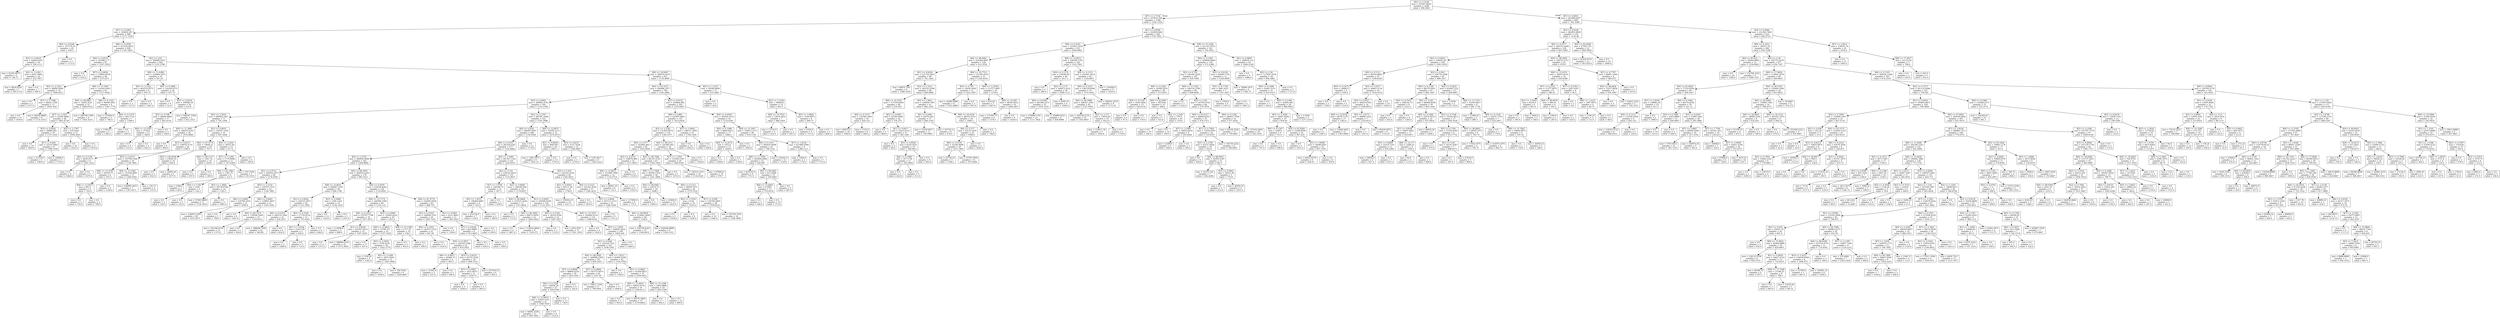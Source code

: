 digraph Tree {
node [shape=box] ;
0 [label="X[2] <= 2.3149\nmse = 332447.6852\nsamples = 2000\nvalue = 996.5825"] ;
1 [label="X[7] <= 2.7136\nmse = 333474.358\nsamples = 1340\nvalue = 1102.1104"] ;
0 -> 1 [labeldistance=2.5, labelangle=45, headlabel="True"] ;
2 [label="X[7] <= 0.2485\nmse = 320442.297\nsamples = 948\nvalue = 1171.7236"] ;
1 -> 2 ;
3 [label="X[6] <= 0.9146\nmse = 107179.35\nsamples = 20\nvalue = 439.5"] ;
2 -> 3 ;
4 [label="X[1] <= 0.9418\nmse = 52846.6543\nsamples = 18\nvalue = 358.1111"] ;
3 -> 4 ;
5 [label="mse = 41242.6875\nsamples = 4\nvalue = 726.75"] ;
4 -> 5 ;
6 [label="X[2] <= 2.2361\nmse = 6241.5969\nsamples = 14\nvalue = 252.7857"] ;
4 -> 6 ;
7 [label="mse = 8024.8163\nsamples = 7\nvalue = 205.5714"] ;
6 -> 7 ;
8 [label="mse = 0.0\nsamples = 7\nvalue = 300.0"] ;
6 -> 8 ;
9 [label="mse = 0.0\nsamples = 2\nvalue = 1172.0"] ;
3 -> 9 ;
10 [label="X[6] <= 0.2958\nmse = 313234.4633\nsamples = 928\nvalue = 1187.5043"] ;
2 -> 10 ;
11 [label="X[6] <= 0.0533\nmse = 235983.177\nsamples = 85\nvalue = 1507.1059"] ;
10 -> 11 ;
12 [label="mse = 0.0\nsamples = 5\nvalue = 410.0"] ;
11 -> 12 ;
13 [label="X[7] <= 0.8626\nmse = 170802.8194\nsamples = 80\nvalue = 1575.675"] ;
11 -> 13 ;
14 [label="X[2] <= 2.1431\nmse = 38999.2909\nsamples = 19\nvalue = 1086.8421"] ;
13 -> 14 ;
15 [label="mse = 0.0\nsamples = 2\nvalue = 1317.0"] ;
14 -> 15 ;
16 [label="X[7] <= 0.7388\nmse = 36622.1799\nsamples = 17\nvalue = 1059.7647"] ;
14 -> 16 ;
17 [label="mse = 0.0\nsamples = 11\nvalue = 1030.0"] ;
16 -> 17 ;
18 [label="mse = 99160.8889\nsamples = 6\nvalue = 1114.3333"] ;
16 -> 18 ;
19 [label="X[8] <= 15.1097\nmse = 114244.0285\nsamples = 61\nvalue = 1727.9344"] ;
13 -> 19 ;
20 [label="X[4] <= 94.6803\nmse = 72692.3521\nsamples = 52\nvalue = 1808.6154"] ;
19 -> 20 ;
21 [label="X[7] <= 1.2347\nmse = 25585.4806\nsamples = 46\nvalue = 1861.6739"] ;
20 -> 21 ;
22 [label="X[3] <= 0.6626\nmse = 30686.482\nsamples = 19\nvalue = 1727.2105"] ;
21 -> 22 ;
23 [label="mse = 0.0\nsamples = 10\nvalue = 1843.0"] ;
22 -> 23 ;
24 [label="X[7] <= 0.928\nmse = 33333.5802\nsamples = 9\nvalue = 1598.5556"] ;
22 -> 24 ;
25 [label="mse = 21316.0\nsamples = 5\nvalue = 1483.0"] ;
24 -> 25 ;
26 [label="mse = 10800.0\nsamples = 4\nvalue = 1743.0"] ;
24 -> 26 ;
27 [label="X[2] <= 2.1767\nmse = 319.2455\nsamples = 27\nvalue = 1956.2963"] ;
21 -> 27 ;
28 [label="mse = 0.0\nsamples = 10\nvalue = 1933.0"] ;
27 -> 28 ;
29 [label="mse = 0.0\nsamples = 17\nvalue = 1970.0"] ;
27 -> 29 ;
30 [label="mse = 246790.1389\nsamples = 6\nvalue = 1401.8333"] ;
20 -> 30 ;
31 [label="X[6] <= 0.1322\nmse = 99408.3951\nsamples = 9\nvalue = 1261.7778"] ;
19 -> 31 ;
32 [label="mse = 153664.0\nsamples = 2\nvalue = 785.0"] ;
31 -> 32 ;
33 [label="X[0] <= 0.1374\nmse = 402.5714\nsamples = 7\nvalue = 1398.0"] ;
31 -> 33 ;
34 [label="mse = 1190.25\nsamples = 2\nvalue = 1385.5"] ;
33 -> 34 ;
35 [label="mse = 0.0\nsamples = 5\nvalue = 1403.0"] ;
33 -> 35 ;
36 [label="X[1] <= 0.83\nmse = 309685.9187\nsamples = 843\nvalue = 1155.2788"] ;
10 -> 36 ;
37 [label="X[8] <= 11.6288\nmse = 239484.1875\nsamples = 32\nvalue = 567.25"] ;
36 -> 37 ;
38 [label="X[2] <= 2.1322\nmse = 402210.9375\nsamples = 8\nvalue = 955.75"] ;
37 -> 38 ;
39 [label="mse = 0.0\nsamples = 3\nvalue = 137.0"] ;
38 -> 39 ;
40 [label="mse = 0.0\nsamples = 5\nvalue = 1447.0"] ;
38 -> 40 ;
41 [label="X[6] <= 0.3908\nmse = 118160.9375\nsamples = 24\nvalue = 437.75"] ;
37 -> 41 ;
42 [label="mse = 0.0\nsamples = 4\nvalue = 52.0"] ;
41 -> 42 ;
43 [label="X[3] <= 0.8318\nmse = 106080.39\nsamples = 20\nvalue = 514.9"] ;
41 -> 43 ;
44 [label="X[3] <= 0.708\nmse = 28690.0069\nsamples = 17\nvalue = 462.4118"] ;
43 -> 44 ;
45 [label="X[8] <= 12.5293\nmse = 2738.0\nsamples = 12\nvalue = 568.0"] ;
44 -> 45 ;
46 [label="mse = 0.0\nsamples = 8\nvalue = 531.0"] ;
45 -> 46 ;
47 [label="mse = 0.0\nsamples = 4\nvalue = 642.0"] ;
45 -> 47 ;
48 [label="mse = 0.0\nsamples = 5\nvalue = 209.0"] ;
44 -> 48 ;
49 [label="mse = 440547.5556\nsamples = 3\nvalue = 812.3333"] ;
43 -> 49 ;
50 [label="X[8] <= 18.0497\nmse = 298274.0474\nsamples = 811\nvalue = 1178.4809"] ;
36 -> 50 ;
51 [label="X[4] <= 93.3127\nmse = 294486.1977\nsamples = 794\nvalue = 1192.2884"] ;
50 -> 51 ;
52 [label="X[3] <= 0.8041\nmse = 299961.9743\nsamples = 592\nvalue = 1143.3108"] ;
51 -> 52 ;
53 [label="X[5] <= 2.3916\nmse = 266064.1821\nsamples = 71\nvalue = 791.2394"] ;
52 -> 53 ;
54 [label="X[8] <= 11.3801\nmse = 246255.4321\nsamples = 36\nvalue = 1076.8889"] ;
53 -> 54 ;
55 [label="mse = 0.0\nsamples = 8\nvalue = 366.0"] ;
54 -> 55 ;
56 [label="X[3] <= 0.6271\nmse = 130970.5714\nsamples = 28\nvalue = 1280.0"] ;
54 -> 56 ;
57 [label="X[0] <= 0.1338\nmse = 8450.6173\nsamples = 9\nvalue = 1561.2222"] ;
56 -> 57 ;
58 [label="mse = 0.0\nsamples = 4\nvalue = 1664.0"] ;
57 -> 58 ;
59 [label="mse = 0.0\nsamples = 5\nvalue = 1479.0"] ;
57 -> 59 ;
60 [label="X[3] <= 0.6737\nmse = 133799.5346\nsamples = 19\nvalue = 1146.7895"] ;
56 -> 60 ;
61 [label="X[8] <= 15.3195\nmse = 29550.75\nsamples = 8\nvalue = 935.5"] ;
60 -> 61 ;
62 [label="X[8] <= 12.9475\nmse = 961.0\nsamples = 4\nvalue = 765.0"] ;
61 -> 62 ;
63 [label="mse = 0.0\nsamples = 2\nvalue = 734.0"] ;
62 -> 63 ;
64 [label="mse = 0.0\nsamples = 2\nvalue = 796.0"] ;
62 -> 64 ;
65 [label="mse = 0.0\nsamples = 4\nvalue = 1106.0"] ;
61 -> 65 ;
66 [label="X[8] <= 13.1005\nmse = 153536.0661\nsamples = 11\nvalue = 1300.4545"] ;
60 -> 66 ;
67 [label="mse = 240995.2653\nsamples = 7\nvalue = 1291.8571"] ;
66 -> 67 ;
68 [label="mse = 126.75\nsamples = 4\nvalue = 1315.5"] ;
66 -> 68 ;
69 [label="X[1] <= 0.9035\nmse = 116187.1592\nsamples = 35\nvalue = 497.4286"] ;
53 -> 69 ;
70 [label="X[4] <= 87.4774\nmse = 74640.21\nsamples = 20\nvalue = 707.3"] ;
69 -> 70 ;
71 [label="X[4] <= 84.0028\nmse = 23426.16\nsamples = 10\nvalue = 954.8"] ;
70 -> 71 ;
72 [label="mse = 0.0\nsamples = 5\nvalue = 832.0"] ;
71 -> 72 ;
73 [label="mse = 16692.64\nsamples = 5\nvalue = 1077.6"] ;
71 -> 73 ;
74 [label="X[4] <= 88.1137\nmse = 3341.76\nsamples = 10\nvalue = 459.8"] ;
70 -> 74 ;
75 [label="mse = 0.0\nsamples = 6\nvalue = 507.0"] ;
74 -> 75 ;
76 [label="mse = 0.0\nsamples = 4\nvalue = 389.0"] ;
74 -> 76 ;
77 [label="X[2] <= 2.2441\nmse = 34551.04\nsamples = 15\nvalue = 217.6"] ;
69 -> 77 ;
78 [label="X[7] <= 1.2285\nmse = 1770.0496\nsamples = 11\nvalue = 107.6364"] ;
77 -> 78 ;
79 [label="X[4] <= 85.1962\nmse = 1302.75\nsamples = 8\nvalue = 123.5"] ;
78 -> 79 ;
80 [label="mse = 1568.0\nsamples = 3\nvalue = 89.0"] ;
79 -> 80 ;
81 [label="X[5] <= 5.195\nmse = 0.96\nsamples = 5\nvalue = 144.2"] ;
79 -> 81 ;
82 [label="mse = 0.0\nsamples = 3\nvalue = 145.0"] ;
81 -> 82 ;
83 [label="mse = 0.0\nsamples = 2\nvalue = 143.0"] ;
81 -> 83 ;
84 [label="mse = 555.5556\nsamples = 3\nvalue = 65.3333"] ;
78 -> 84 ;
85 [label="mse = 0.0\nsamples = 4\nvalue = 520.0"] ;
77 -> 85 ;
86 [label="X[2] <= 2.1767\nmse = 285387.4189\nsamples = 521\nvalue = 1191.2898"] ;
52 -> 86 ;
87 [label="X[6] <= 0.9241\nmse = 284487.9507\nsamples = 489\nvalue = 1159.9346"] ;
86 -> 87 ;
88 [label="X[0] <= 0.1053\nmse = 281920.036\nsamples = 477\nvalue = 1144.4864"] ;
87 -> 88 ;
89 [label="X[5] <= 2.2701\nmse = 289056.9008\nsamples = 242\nvalue = 1064.8884"] ;
88 -> 89 ;
90 [label="X[1] <= 0.9723\nmse = 240454.1873\nsamples = 66\nvalue = 1276.4545"] ;
89 -> 90 ;
91 [label="X[5] <= 1.2805\nmse = 49739.6786\nsamples = 14\nvalue = 1765.5"] ;
90 -> 91 ;
92 [label="mse = 57483.9669\nsamples = 11\nvalue = 1730.1818"] ;
91 -> 92 ;
93 [label="mse = 0.0\nsamples = 3\nvalue = 1895.0"] ;
91 -> 93 ;
94 [label="X[5] <= 1.5154\nmse = 210073.7437\nsamples = 52\nvalue = 1144.7885"] ;
90 -> 94 ;
95 [label="X[6] <= 0.6065\nmse = 218794.1935\nsamples = 31\nvalue = 1009.0"] ;
94 -> 95 ;
96 [label="mse = 236955.2385\nsamples = 28\nvalue = 1031.6071"] ;
95 -> 96 ;
97 [label="mse = 0.0\nsamples = 3\nvalue = 798.0"] ;
95 -> 97 ;
98 [label="X[6] <= 0.6065\nmse = 129801.8957\nsamples = 21\nvalue = 1345.2381"] ;
94 -> 98 ;
99 [label="mse = 0.0\nsamples = 6\nvalue = 1421.0"] ;
98 -> 99 ;
100 [label="X[4] <= 85.1475\nmse = 178508.3289\nsamples = 15\nvalue = 1314.9333"] ;
98 -> 100 ;
101 [label="mse = 181546.6154\nsamples = 13\nvalue = 1372.0"] ;
100 -> 101 ;
102 [label="mse = 0.0\nsamples = 2\nvalue = 944.0"] ;
100 -> 102 ;
103 [label="X[4] <= 86.5495\nmse = 284203.4292\nsamples = 176\nvalue = 985.5511"] ;
89 -> 103 ;
104 [label="X[8] <= 12.8631\nmse = 269467.2181\nsamples = 56\nvalue = 698.1786"] ;
103 -> 104 ;
105 [label="X[1] <= 0.8502\nmse = 220523.2971\nsamples = 42\nvalue = 512.1905"] ;
104 -> 105 ;
106 [label="X[6] <= 0.5253\nmse = 269374.1082\nsamples = 31\nvalue = 434.3871"] ;
105 -> 106 ;
107 [label="mse = 288848.7456\nsamples = 25\nvalue = 340.88"] ;
106 -> 107 ;
108 [label="mse = 0.0\nsamples = 6\nvalue = 824.0"] ;
106 -> 108 ;
109 [label="X[5] <= 4.5326\nmse = 17716.6116\nsamples = 11\nvalue = 731.4545"] ;
105 -> 109 ;
110 [label="X[1] <= 1.0328\nmse = 21027.84\nsamples = 5\nvalue = 830.4"] ;
109 -> 110 ;
111 [label="mse = 0.0\nsamples = 2\nvalue = 1008.0"] ;
110 -> 111 ;
112 [label="mse = 0.0\nsamples = 3\nvalue = 712.0"] ;
110 -> 112 ;
113 [label="mse = 0.0\nsamples = 6\nvalue = 649.0"] ;
109 -> 113 ;
114 [label="X[5] <= 6.0469\nmse = 1200.1224\nsamples = 14\nvalue = 1256.1429"] ;
104 -> 114 ;
115 [label="mse = 0.0\nsamples = 12\nvalue = 1242.0"] ;
114 -> 115 ;
116 [label="mse = 0.0\nsamples = 2\nvalue = 1341.0"] ;
114 -> 116 ;
117 [label="X[6] <= 0.5076\nmse = 234556.8583\nsamples = 120\nvalue = 1119.6583"] ;
103 -> 117 ;
118 [label="X[8] <= 12.7174\nmse = 240590.1094\nsamples = 80\nvalue = 1235.125"] ;
117 -> 118 ;
119 [label="X[0] <= 0.1023\nmse = 279747.7796\nsamples = 35\nvalue = 1471.8571"] ;
118 -> 119 ;
120 [label="mse = 112896.0\nsamples = 2\nvalue = 888.0"] ;
119 -> 120 ;
121 [label="X[1] <= 0.8438\nmse = 267947.9412\nsamples = 33\nvalue = 1507.2424"] ;
119 -> 121 ;
122 [label="mse = 0.0\nsamples = 11\nvalue = 1371.0"] ;
121 -> 122 ;
123 [label="mse = 388000.4132\nsamples = 22\nvalue = 1575.3636"] ;
121 -> 123 ;
124 [label="X[5] <= 6.0469\nmse = 132643.8222\nsamples = 45\nvalue = 1051.0"] ;
118 -> 124 ;
125 [label="X[8] <= 12.8631\nmse = 72798.751\nsamples = 35\nvalue = 1197.1429"] ;
124 -> 125 ;
126 [label="mse = 0.0\nsamples = 17\nvalue = 927.0"] ;
125 -> 126 ;
127 [label="X[5] <= 4.2954\nmse = 7536.4228\nsamples = 18\nvalue = 1452.2778"] ;
125 -> 127 ;
128 [label="mse = 1354.24\nsamples = 5\nvalue = 1345.4"] ;
127 -> 128 ;
129 [label="X[2] <= 2.1499\nmse = 3831.0059\nsamples = 13\nvalue = 1493.3846"] ;
127 -> 129 ;
130 [label="mse = 0.0\nsamples = 7\nvalue = 1548.0"] ;
129 -> 130 ;
131 [label="mse = 760.5556\nsamples = 6\nvalue = 1429.6667"] ;
129 -> 131 ;
132 [label="X[8] <= 15.1398\nmse = 5717.25\nsamples = 10\nvalue = 539.5"] ;
124 -> 132 ;
133 [label="mse = 0.0\nsamples = 3\nvalue = 655.0"] ;
132 -> 133 ;
134 [label="mse = 0.0\nsamples = 7\nvalue = 490.0"] ;
132 -> 134 ;
135 [label="X[4] <= 87.4774\nmse = 142495.0494\nsamples = 40\nvalue = 888.725"] ;
117 -> 135 ;
136 [label="X[3] <= 0.9352\nmse = 146849.5101\nsamples = 29\nvalue = 1003.7241"] ;
135 -> 136 ;
137 [label="X[0] <= 0.1023\nmse = 142075.7216\nsamples = 25\nvalue = 941.28"] ;
136 -> 137 ;
138 [label="mse = 0.0\nsamples = 3\nvalue = 1416.0"] ;
137 -> 138 ;
139 [label="X[5] <= 6.3057\nmse = 126528.3388\nsamples = 22\nvalue = 876.5455"] ;
137 -> 139 ;
140 [label="X[6] <= 0.8037\nmse = 56486.75\nsamples = 4\nvalue = 463.5"] ;
139 -> 140 ;
141 [label="mse = 72361.0\nsamples = 2\nvalue = 321.0"] ;
140 -> 141 ;
142 [label="mse = 0.0\nsamples = 2\nvalue = 606.0"] ;
140 -> 142 ;
143 [label="X[3] <= 0.9216\nmse = 95755.5556\nsamples = 18\nvalue = 968.3333"] ;
139 -> 143 ;
144 [label="X[3] <= 0.9007\nmse = 1621.6875\nsamples = 12\nvalue = 1034.75"] ;
143 -> 144 ;
145 [label="mse = 0.0\nsamples = 9\nvalue = 1058.0"] ;
144 -> 145 ;
146 [label="mse = 0.0\nsamples = 3\nvalue = 965.0"] ;
144 -> 146 ;
147 [label="mse = 257556.25\nsamples = 6\nvalue = 835.5"] ;
143 -> 147 ;
148 [label="mse = 0.0\nsamples = 4\nvalue = 1394.0"] ;
136 -> 148 ;
149 [label="X[1] <= 0.8501\nmse = 4231.8843\nsamples = 11\nvalue = 585.5455"] ;
135 -> 149 ;
150 [label="X[7] <= 0.8334\nmse = 822.8889\nsamples = 9\nvalue = 613.6667"] ;
149 -> 150 ;
151 [label="mse = 0.0\nsamples = 7\nvalue = 629.0"] ;
150 -> 151 ;
152 [label="mse = 0.0\nsamples = 2\nvalue = 560.0"] ;
150 -> 152 ;
153 [label="mse = 0.0\nsamples = 2\nvalue = 459.0"] ;
149 -> 153 ;
154 [label="X[5] <= 3.1685\nmse = 261327.1161\nsamples = 235\nvalue = 1226.4553"] ;
88 -> 154 ;
155 [label="X[2] <= 2.101\nmse = 238222.0014\nsamples = 153\nvalue = 1110.4837"] ;
154 -> 155 ;
156 [label="X[7] <= 1.0785\nmse = 148166.75\nsamples = 12\nvalue = 307.5"] ;
155 -> 156 ;
157 [label="X[5] <= 1.0512\nmse = 196466.6667\nsamples = 9\nvalue = 324.0"] ;
156 -> 157 ;
158 [label="mse = 252150.0\nsamples = 7\nvalue = 334.0"] ;
157 -> 158 ;
159 [label="mse = 0.0\nsamples = 2\nvalue = 289.0"] ;
157 -> 159 ;
160 [label="mse = 0.0\nsamples = 3\nvalue = 258.0"] ;
156 -> 160 ;
161 [label="X[3] <= 0.8949\nmse = 186340.926\nsamples = 141\nvalue = 1178.8227"] ;
155 -> 161 ;
162 [label="X[4] <= 85.8964\nmse = 215525.1626\nsamples = 17\nvalue = 1511.8824"] ;
161 -> 162 ;
163 [label="mse = 0.0\nsamples = 3\nvalue = 715.0"] ;
162 -> 163 ;
164 [label="X[4] <= 86.3064\nmse = 96473.9439\nsamples = 14\nvalue = 1682.6429"] ;
162 -> 164 ;
165 [label="mse = 0.0\nsamples = 6\nvalue = 1887.0"] ;
164 -> 165 ;
166 [label="mse = 114016.9844\nsamples = 8\nvalue = 1529.375"] ;
164 -> 166 ;
167 [label="X[1] <= 0.8443\nmse = 165046.9256\nsamples = 124\nvalue = 1133.1613"] ;
161 -> 167 ;
168 [label="X[0] <= 0.1202\nmse = 34332.9184\nsamples = 14\nvalue = 1497.2857"] ;
167 -> 168 ;
169 [label="mse = 0.0\nsamples = 3\nvalue = 1153.0"] ;
168 -> 169 ;
170 [label="mse = 2552.876\nsamples = 11\nvalue = 1591.1818"] ;
168 -> 170 ;
171 [label="X[8] <= 10.7633\nmse = 162660.9124\nsamples = 110\nvalue = 1086.8182"] ;
167 -> 171 ;
172 [label="mse = 0.0\nsamples = 4\nvalue = 1839.0"] ;
171 -> 172 ;
173 [label="X[7] <= 1.8591\nmse = 146643.3022\nsamples = 106\nvalue = 1058.434"] ;
171 -> 173 ;
174 [label="X[1] <= 0.846\nmse = 145524.7421\nsamples = 101\nvalue = 1038.5545"] ;
173 -> 174 ;
175 [label="X[4] <= 86.5495\nmse = 169986.4769\nsamples = 59\nvalue = 964.2203"] ;
174 -> 175 ;
176 [label="X[7] <= 0.9808\nmse = 98869.4254\nsamples = 39\nvalue = 824.1026"] ;
175 -> 176 ;
177 [label="X[6] <= 0.3326\nmse = 44036.36\nsamples = 33\nvalue = 929.9394"] ;
176 -> 177 ;
178 [label="X[8] <= 12.6819\nmse = 35425.5147\nsamples = 21\nvalue = 1040.7619"] ;
177 -> 178 ;
179 [label="mse = 50665.2544\nsamples = 13\nvalue = 990.7692"] ;
178 -> 179 ;
180 [label="mse = 0.0\nsamples = 8\nvalue = 1122.0"] ;
178 -> 180 ;
181 [label="mse = 0.0\nsamples = 12\nvalue = 736.0"] ;
177 -> 181 ;
182 [label="mse = 0.0\nsamples = 6\nvalue = 242.0"] ;
176 -> 182 ;
183 [label="X[7] <= 0.9808\nmse = 195725.9475\nsamples = 20\nvalue = 1237.45"] ;
175 -> 183 ;
184 [label="mse = 70021.1358\nsamples = 9\nvalue = 789.4444"] ;
183 -> 184 ;
185 [label="mse = 0.0\nsamples = 11\nvalue = 1604.0"] ;
183 -> 185 ;
186 [label="X[5] <= 1.0512\nmse = 92495.8328\nsamples = 42\nvalue = 1142.9762"] ;
174 -> 186 ;
187 [label="mse = 0.0\nsamples = 5\nvalue = 1786.0"] ;
186 -> 187 ;
188 [label="X[1] <= 0.9665\nmse = 41568.8853\nsamples = 37\nvalue = 1056.0811"] ;
186 -> 188 ;
189 [label="X[8] <= 12.0625\nmse = 49033.0154\nsamples = 18\nvalue = 1189.6111"] ;
188 -> 189 ;
190 [label="mse = 0.0\nsamples = 5\nvalue = 955.0"] ;
189 -> 190 ;
191 [label="mse = 38579.3609\nsamples = 13\nvalue = 1279.8462"] ;
189 -> 191 ;
192 [label="X[8] <= 15.1398\nmse = 1602.9806\nsamples = 19\nvalue = 929.5789"] ;
188 -> 192 ;
193 [label="mse = 0.0\nsamples = 7\nvalue = 982.0"] ;
192 -> 193 ;
194 [label="mse = 0.0\nsamples = 12\nvalue = 899.0"] ;
192 -> 194 ;
195 [label="mse = 0.0\nsamples = 5\nvalue = 1460.0"] ;
173 -> 195 ;
196 [label="X[5] <= 5.165\nmse = 232520.2554\nsamples = 82\nvalue = 1442.8415"] ;
154 -> 196 ;
197 [label="X[1] <= 0.8501\nmse = 69111.36\nsamples = 25\nvalue = 1758.8"] ;
196 -> 197 ;
198 [label="mse = 139502.25\nsamples = 10\nvalue = 1617.5"] ;
197 -> 198 ;
199 [label="mse = 0.0\nsamples = 15\nvalue = 1853.0"] ;
197 -> 199 ;
200 [label="X[0] <= 0.1537\nmse = 241201.8781\nsamples = 57\nvalue = 1304.2632"] ;
196 -> 200 ;
201 [label="X[7] <= 0.4824\nmse = 207112.1315\nsamples = 51\nvalue = 1366.5294"] ;
200 -> 201 ;
202 [label="mse = 0.0\nsamples = 5\nvalue = 1721.0"] ;
201 -> 202 ;
203 [label="X[4] <= 84.8939\nmse = 214482.2609\nsamples = 46\nvalue = 1328.0"] ;
201 -> 203 ;
204 [label="mse = 104729.9343\nsamples = 37\nvalue = 1346.8919"] ;
203 -> 204 ;
205 [label="mse = 658186.8889\nsamples = 9\nvalue = 1250.3333"] ;
203 -> 205 ;
206 [label="mse = 217890.0\nsamples = 6\nvalue = 775.0"] ;
200 -> 206 ;
207 [label="mse = 0.0\nsamples = 12\nvalue = 1774.0"] ;
87 -> 207 ;
208 [label="X[8] <= 12.6873\nmse = 54526.1211\nsamples = 32\nvalue = 1670.4375"] ;
86 -> 208 ;
209 [label="X[1] <= 0.8936\nmse = 4665.69\nsamples = 20\nvalue = 1843.1"] ;
208 -> 209 ;
210 [label="mse = 1485.1875\nsamples = 8\nvalue = 1921.25"] ;
209 -> 210 ;
211 [label="mse = 0.0\nsamples = 12\nvalue = 1791.0"] ;
209 -> 211 ;
212 [label="X[3] <= 0.8537\nmse = 5127.5556\nsamples = 12\nvalue = 1382.6667"] ;
208 -> 212 ;
213 [label="mse = 0.0\nsamples = 3\nvalue = 1270.0"] ;
212 -> 213 ;
214 [label="mse = 1195.0617\nsamples = 9\nvalue = 1420.2222"] ;
212 -> 214 ;
215 [label="X[3] <= 0.9155\nmse = 250804.965\nsamples = 202\nvalue = 1335.8267"] ;
51 -> 215 ;
216 [label="X[6] <= 0.885\nmse = 163497.8601\nsamples = 141\nvalue = 1423.6454"] ;
215 -> 216 ;
217 [label="X[2] <= 2.2361\nmse = 131403.8674\nsamples = 119\nvalue = 1360.3277"] ;
216 -> 217 ;
218 [label="X[6] <= 0.377\nmse = 103082.4617\nsamples = 85\nvalue = 1443.9059"] ;
217 -> 218 ;
219 [label="X[5] <= 4.0319\nmse = 128676.969\nsamples = 22\nvalue = 1271.4091"] ;
218 -> 219 ;
220 [label="X[8] <= 12.6873\nmse = 151089.7806\nsamples = 14\nvalue = 1135.0714"] ;
219 -> 220 ;
221 [label="mse = 40051.25\nsamples = 6\nvalue = 712.5"] ;
220 -> 221 ;
222 [label="mse = 0.0\nsamples = 8\nvalue = 1452.0"] ;
220 -> 222 ;
223 [label="mse = 0.0\nsamples = 8\nvalue = 1510.0"] ;
219 -> 223 ;
224 [label="X[4] <= 98.7586\nmse = 80125.5193\nsamples = 63\nvalue = 1504.1429"] ;
218 -> 224 ;
225 [label="X[8] <= 11.7869\nmse = 69546.1359\nsamples = 58\nvalue = 1541.3966"] ;
224 -> 225 ;
226 [label="X[4] <= 96.0481\nmse = 22476.75\nsamples = 20\nvalue = 1468.5"] ;
225 -> 226 ;
227 [label="mse = 0.0\nsamples = 5\nvalue = 1599.0"] ;
226 -> 227 ;
228 [label="mse = 22400.0\nsamples = 15\nvalue = 1425.0"] ;
226 -> 228 ;
229 [label="X[0] <= 0.1211\nmse = 90050.7071\nsamples = 38\nvalue = 1579.7632"] ;
225 -> 229 ;
230 [label="X[5] <= 2.5193\nmse = 0.64\nsamples = 10\nvalue = 1635.6"] ;
229 -> 230 ;
231 [label="mse = 0.0\nsamples = 2\nvalue = 1634.0"] ;
230 -> 231 ;
232 [label="mse = 0.0\nsamples = 8\nvalue = 1636.0"] ;
230 -> 232 ;
233 [label="X[7] <= 0.928\nmse = 120700.2895\nsamples = 28\nvalue = 1559.8214"] ;
229 -> 233 ;
234 [label="mse = 0.0\nsamples = 10\nvalue = 1584.0"] ;
233 -> 234 ;
235 [label="mse = 187250.7932\nsamples = 18\nvalue = 1546.3889"] ;
233 -> 235 ;
236 [label="mse = 0.0\nsamples = 5\nvalue = 1072.0"] ;
224 -> 236 ;
237 [label="X[4] <= 98.3511\nmse = 141085.942\nsamples = 34\nvalue = 1151.3824"] ;
217 -> 237 ;
238 [label="X[7] <= 1.1991\nmse = 119299.1367\nsamples = 29\nvalue = 1069.0345"] ;
237 -> 238 ;
239 [label="mse = 150514.1551\nsamples = 19\nvalue = 1116.0526"] ;
238 -> 239 ;
240 [label="mse = 47809.61\nsamples = 10\nvalue = 979.7"] ;
238 -> 240 ;
241 [label="mse = 0.0\nsamples = 5\nvalue = 1629.0"] ;
237 -> 241 ;
242 [label="X[7] <= 2.6042\nmse = 198111.3905\nsamples = 22\nvalue = 1766.1364"] ;
216 -> 242 ;
243 [label="mse = 0.0\nsamples = 19\nvalue = 1943.0"] ;
242 -> 243 ;
244 [label="mse = 0.0\nsamples = 3\nvalue = 646.0"] ;
242 -> 244 ;
245 [label="X[6] <= 0.4029\nmse = 393581.6125\nsamples = 61\nvalue = 1132.8361"] ;
215 -> 245 ;
246 [label="X[0] <= 0.1088\nmse = 9664.9412\nsamples = 17\nvalue = 1686.0"] ;
245 -> 246 ;
247 [label="X[8] <= 12.4372\nmse = 1452.0\nsamples = 12\nvalue = 1626.0"] ;
246 -> 247 ;
248 [label="mse = 0.0\nsamples = 9\nvalue = 1648.0"] ;
247 -> 248 ;
249 [label="mse = 0.0\nsamples = 3\nvalue = 1560.0"] ;
247 -> 249 ;
250 [label="mse = 0.0\nsamples = 5\nvalue = 1830.0"] ;
246 -> 250 ;
251 [label="X[8] <= 15.1097\nmse = 378012.2371\nsamples = 44\nvalue = 919.1136"] ;
245 -> 251 ;
252 [label="X[0] <= 0.1415\nmse = 295619.4498\nsamples = 35\nvalue = 798.5143"] ;
251 -> 252 ;
253 [label="X[8] <= 11.7598\nmse = 292099.2098\nsamples = 23\nvalue = 626.087"] ;
252 -> 253 ;
254 [label="mse = 814335.0\nsamples = 8\nvalue = 751.0"] ;
253 -> 254 ;
255 [label="X[4] <= 96.0481\nmse = 813.4489\nsamples = 15\nvalue = 559.4667"] ;
253 -> 255 ;
256 [label="X[8] <= 12.6602\nmse = 6.3905\nsamples = 13\nvalue = 570.6154"] ;
255 -> 256 ;
257 [label="mse = 0.0\nsamples = 3\nvalue = 566.0"] ;
256 -> 257 ;
258 [label="mse = 0.0\nsamples = 10\nvalue = 572.0"] ;
256 -> 258 ;
259 [label="mse = 0.0\nsamples = 2\nvalue = 487.0"] ;
255 -> 259 ;
260 [label="mse = 136161.0\nsamples = 12\nvalue = 1129.0"] ;
252 -> 260 ;
261 [label="X[7] <= 1.8124\nmse = 421909.2099\nsamples = 9\nvalue = 1388.1111"] ;
251 -> 261 ;
262 [label="mse = 3364.0\nsamples = 2\nvalue = 174.0"] ;
261 -> 262 ;
263 [label="mse = 0.0\nsamples = 7\nvalue = 1735.0"] ;
261 -> 263 ;
264 [label="X[5] <= 1.2533\nmse = 50398.0069\nsamples = 17\nvalue = 533.5882"] ;
50 -> 264 ;
265 [label="mse = 0.0\nsamples = 2\nvalue = 28.0"] ;
264 -> 265 ;
266 [label="X[2] <= 2.1526\nmse = 18490.8\nsamples = 15\nvalue = 601.0"] ;
264 -> 266 ;
267 [label="X[8] <= 18.7553\nmse = 13919.2653\nsamples = 7\nvalue = 488.1429"] ;
266 -> 267 ;
268 [label="mse = 11532.0\nsamples = 4\nvalue = 414.0"] ;
267 -> 268 ;
269 [label="mse = 0.0\nsamples = 3\nvalue = 587.0"] ;
267 -> 269 ;
270 [label="X[5] <= 3.9845\nmse = 1594.6875\nsamples = 8\nvalue = 699.75"] ;
266 -> 270 ;
271 [label="mse = 1620.0\nsamples = 6\nvalue = 711.0"] ;
270 -> 271 ;
272 [label="mse = 0.0\nsamples = 2\nvalue = 666.0"] ;
270 -> 272 ;
273 [label="X[1] <= 0.8546\nmse = 324929.468\nsamples = 392\nvalue = 933.7602"] ;
1 -> 273 ;
274 [label="X[6] <= 0.4352\nmse = 333922.1624\nsamples = 231\nvalue = 1094.8961"] ;
273 -> 274 ;
275 [label="X[4] <= 96.0481\nmse = 254264.6847\nsamples = 129\nvalue = 912.3256"] ;
274 -> 275 ;
276 [label="X[1] <= 0.8228\nmse = 221752.3832\nsamples = 98\nvalue = 781.3265"] ;
275 -> 276 ;
277 [label="mse = 86875.358\nsamples = 9\nvalue = 1586.5556"] ;
276 -> 277 ;
278 [label="X[2] <= 2.1411\nmse = 163193.2594\nsamples = 89\nvalue = 699.8989"] ;
276 -> 278 ;
279 [label="X[8] <= 10.3703\nmse = 137359.8594\nsamples = 48\nvalue = 535.625"] ;
278 -> 279 ;
280 [label="X[0] <= 0.1515\nmse = 133546.1094\nsamples = 16\nvalue = 854.125"] ;
279 -> 280 ;
281 [label="mse = 89875.4\nsamples = 10\nvalue = 1069.0"] ;
280 -> 281 ;
282 [label="mse = 1125.0\nsamples = 6\nvalue = 496.0"] ;
280 -> 282 ;
283 [label="X[2] <= 2.0493\nmse = 63185.0469\nsamples = 32\nvalue = 376.375"] ;
279 -> 283 ;
284 [label="mse = 0.0\nsamples = 5\nvalue = 869.0"] ;
283 -> 284 ;
285 [label="X[1] <= 0.8417\nmse = 21623.0151\nsamples = 27\nvalue = 285.1481"] ;
283 -> 285 ;
286 [label="mse = 0.0\nsamples = 8\nvalue = 84.0"] ;
285 -> 286 ;
287 [label="X[3] <= 0.8562\nmse = 6518.3435\nsamples = 19\nvalue = 369.8421"] ;
285 -> 287 ;
288 [label="X[6] <= 0.1999\nmse = 357.1736\nsamples = 11\nvalue = 302.0909"] ;
287 -> 288 ;
289 [label="mse = 0.0\nsamples = 2\nvalue = 262.0"] ;
288 -> 289 ;
290 [label="mse = 0.0\nsamples = 9\nvalue = 311.0"] ;
288 -> 290 ;
291 [label="mse = 0.0\nsamples = 8\nvalue = 463.0"] ;
287 -> 291 ;
292 [label="X[5] <= 1.0811\nmse = 124856.7567\nsamples = 41\nvalue = 892.2195"] ;
278 -> 292 ;
293 [label="X[1] <= 0.846\nmse = 62070.263\nsamples = 17\nvalue = 646.1765"] ;
292 -> 293 ;
294 [label="mse = 15430.9917\nsamples = 11\nvalue = 740.0909"] ;
293 -> 294 ;
295 [label="mse = 101761.0\nsamples = 6\nvalue = 474.0"] ;
293 -> 295 ;
296 [label="X[8] <= 16.5418\nmse = 96076.3333\nsamples = 24\nvalue = 1066.5"] ;
292 -> 296 ;
297 [label="X[6] <= 0.377\nmse = 92135.5455\nsamples = 22\nvalue = 1099.0"] ;
296 -> 297 ;
298 [label="X[6] <= 0.2159\nmse = 52180.0609\nsamples = 19\nvalue = 1012.7895"] ;
297 -> 298 ;
299 [label="mse = 25728.16\nsamples = 5\nvalue = 1106.2"] ;
298 -> 299 ;
300 [label="mse = 57397.9592\nsamples = 14\nvalue = 979.4286"] ;
298 -> 300 ;
301 [label="mse = 0.0\nsamples = 3\nvalue = 1645.0"] ;
297 -> 301 ;
302 [label="mse = 0.0\nsamples = 2\nvalue = 709.0"] ;
296 -> 302 ;
303 [label="X[8] <= 10.7723\nmse = 131295.0219\nsamples = 31\nvalue = 1326.4516"] ;
275 -> 303 ;
304 [label="X[3] <= 0.787\nmse = 12438.3056\nsamples = 12\nvalue = 1023.1667"] ;
303 -> 304 ;
305 [label="mse = 16280.0988\nsamples = 9\nvalue = 1031.8889"] ;
304 -> 305 ;
306 [label="mse = 0.0\nsamples = 3\nvalue = 997.0"] ;
304 -> 306 ;
307 [label="X[8] <= 11.9765\nmse = 111577.8947\nsamples = 19\nvalue = 1518.0"] ;
303 -> 307 ;
308 [label="mse = 635.04\nsamples = 5\nvalue = 1847.6"] ;
307 -> 308 ;
309 [label="X[8] <= 14.285\nmse = 98545.0612\nsamples = 14\nvalue = 1400.2857"] ;
307 -> 309 ;
310 [label="mse = 171445.75\nsamples = 8\nvalue = 1379.5"] ;
309 -> 310 ;
311 [label="mse = 0.0\nsamples = 6\nvalue = 1428.0"] ;
309 -> 311 ;
312 [label="X[8] <= 12.6873\nmse = 339196.3792\nsamples = 102\nvalue = 1325.7941"] ;
274 -> 312 ;
313 [label="X[0] <= 0.1176\nmse = 334590.06\nsamples = 40\nvalue = 1017.2"] ;
312 -> 313 ;
314 [label="mse = 0.0\nsamples = 4\nvalue = 280.0"] ;
313 -> 314 ;
315 [label="X[2] <= 2.137\nmse = 304672.4321\nsamples = 36\nvalue = 1099.1111"] ;
313 -> 315 ;
316 [label="X[6] <= 0.6349\nmse = 305306.5273\nsamples = 32\nvalue = 1035.3125"] ;
315 -> 316 ;
317 [label="mse = 279990.1701\nsamples = 23\nvalue = 1111.7826"] ;
316 -> 317 ;
318 [label="mse = 316869.4321\nsamples = 9\nvalue = 839.8889"] ;
316 -> 318 ;
319 [label="mse = 6540.75\nsamples = 4\nvalue = 1609.5"] ;
315 -> 319 ;
320 [label="X[0] <= 0.1515\nmse = 241091.2614\nsamples = 62\nvalue = 1524.8871"] ;
312 -> 320 ;
321 [label="X[0] <= 0.1237\nmse = 238129.8548\nsamples = 53\nvalue = 1474.2642"] ;
320 -> 321 ;
322 [label="X[4] <= 89.7688\nmse = 208327.1091\nsamples = 45\nvalue = 1527.9556"] ;
321 -> 322 ;
323 [label="mse = 244336.2155\nsamples = 35\nvalue = 1503.6857"] ;
322 -> 323 ;
324 [label="X[2] <= 2.137\nmse = 73018.09\nsamples = 10\nvalue = 1612.9"] ;
322 -> 324 ;
325 [label="mse = 118611.36\nsamples = 5\nvalue = 1495.8"] ;
324 -> 325 ;
326 [label="mse = 0.0\nsamples = 5\nvalue = 1730.0"] ;
324 -> 326 ;
327 [label="mse = 298342.1875\nsamples = 8\nvalue = 1172.25"] ;
321 -> 327 ;
328 [label="mse = 154568.0\nsamples = 9\nvalue = 1823.0"] ;
320 -> 328 ;
329 [label="X[8] <= 15.5346\nmse = 221321.9725\nsamples = 161\nvalue = 702.5652"] ;
273 -> 329 ;
330 [label="X[0] <= 0.1585\nmse = 166646.6849\nsamples = 118\nvalue = 572.2288"] ;
329 -> 330 ;
331 [label="X[3] <= 0.729\nmse = 130169.1629\nsamples = 107\nvalue = 504.7009"] ;
330 -> 331 ;
332 [label="X[0] <= 0.1262\nmse = 20309.2916\nsamples = 38\nvalue = 315.6053"] ;
331 -> 332 ;
333 [label="X[0] <= 0.1128\nmse = 1630.5444\nsamples = 13\nvalue = 140.6154"] ;
332 -> 333 ;
334 [label="mse = 0.0\nsamples = 6\nvalue = 97.0"] ;
333 -> 334 ;
335 [label="mse = 0.0\nsamples = 7\nvalue = 178.0"] ;
333 -> 335 ;
336 [label="X[4] <= 85.0067\nmse = 5819.04\nsamples = 25\nvalue = 406.6"] ;
332 -> 336 ;
337 [label="mse = 0.0\nsamples = 5\nvalue = 553.0"] ;
336 -> 337 ;
338 [label="X[2] <= 2.2441\nmse = 576.0\nsamples = 20\nvalue = 370.0"] ;
336 -> 338 ;
339 [label="mse = 0.0\nsamples = 10\nvalue = 346.0"] ;
338 -> 339 ;
340 [label="mse = 0.0\nsamples = 10\nvalue = 394.0"] ;
338 -> 340 ;
341 [label="X[8] <= 11.5163\nmse = 160134.2789\nsamples = 69\nvalue = 608.8406"] ;
331 -> 341 ;
342 [label="mse = 0.0\nsamples = 3\nvalue = 1314.0"] ;
341 -> 342 ;
343 [label="X[2] <= 2.28\nmse = 143783.4702\nsamples = 66\nvalue = 576.7879"] ;
341 -> 343 ;
344 [label="X[4] <= 87.0117\nmse = 60689.8255\nsamples = 33\nvalue = 476.1515"] ;
343 -> 344 ;
345 [label="X[7] <= 3.1894\nmse = 10652.6914\nsamples = 9\nvalue = 359.4444"] ;
344 -> 345 ;
346 [label="mse = 12288.0\nsamples = 4\nvalue = 440.0"] ;
345 -> 346 ;
347 [label="mse = 0.0\nsamples = 5\nvalue = 295.0"] ;
345 -> 347 ;
348 [label="X[7] <= 4.7954\nmse = 72430.6597\nsamples = 24\nvalue = 519.9167"] ;
344 -> 348 ;
349 [label="X[2] <= 2.1358\nmse = 42237.4444\nsamples = 18\nvalue = 563.0"] ;
348 -> 349 ;
350 [label="mse = 0.0\nsamples = 6\nvalue = 404.0"] ;
349 -> 350 ;
351 [label="X[4] <= 88.0952\nmse = 44395.4167\nsamples = 12\nvalue = 642.5"] ;
349 -> 351 ;
352 [label="mse = 14155.102\nsamples = 7\nvalue = 544.4286"] ;
351 -> 352 ;
353 [label="X[1] <= 0.9962\nmse = 54415.36\nsamples = 5\nvalue = 779.8"] ;
351 -> 353 ;
354 [label="mse = 0.0\nsamples = 3\nvalue = 612.0"] ;
353 -> 354 ;
355 [label="mse = 30450.25\nsamples = 2\nvalue = 1031.5"] ;
353 -> 355 ;
356 [label="mse = 140736.2222\nsamples = 6\nvalue = 390.6667"] ;
348 -> 356 ;
357 [label="X[0] <= 0.1281\nmse = 206621.7594\nsamples = 33\nvalue = 677.4242"] ;
343 -> 357 ;
358 [label="mse = 42558.3556\nsamples = 15\nvalue = 739.6667"] ;
357 -> 358 ;
359 [label="mse = 337422.4691\nsamples = 18\nvalue = 625.5556"] ;
357 -> 359 ;
360 [label="X[3] <= 0.8128\nmse = 45649.1736\nsamples = 11\nvalue = 1229.0909"] ;
330 -> 360 ;
361 [label="X[3] <= 0.7738\nmse = 5681.6327\nsamples = 7\nvalue = 1141.2857"] ;
360 -> 361 ;
362 [label="mse = 2700.0\nsamples = 4\nvalue = 1197.0"] ;
361 -> 362 ;
363 [label="mse = 0.0\nsamples = 3\nvalue = 1067.0"] ;
361 -> 363 ;
364 [label="mse = 78489.1875\nsamples = 4\nvalue = 1382.75"] ;
360 -> 364 ;
365 [label="X[1] <= 0.9669\nmse = 196818.132\nsamples = 43\nvalue = 1060.2326"] ;
329 -> 365 ;
366 [label="mse = 0.0\nsamples = 9\nvalue = 1686.0"] ;
365 -> 366 ;
367 [label="X[2] <= 2.28\nmse = 117824.1834\nsamples = 34\nvalue = 894.5882"] ;
365 -> 367 ;
368 [label="X[0] <= 0.1088\nmse = 55681.5151\nsamples = 31\nvalue = 814.0323"] ;
367 -> 368 ;
369 [label="mse = 0.0\nsamples = 3\nvalue = 320.0"] ;
368 -> 369 ;
370 [label="X[0] <= 0.1384\nmse = 32695.463\nsamples = 28\nvalue = 866.9643"] ;
368 -> 370 ;
371 [label="X[5] <= 2.2584\nmse = 14641.9264\nsamples = 25\nvalue = 818.44"] ;
370 -> 371 ;
372 [label="X[0] <= 0.1267\nmse = 1620.0\nsamples = 9\nvalue = 731.0"] ;
371 -> 372 ;
373 [label="mse = 0.0\nsamples = 5\nvalue = 767.0"] ;
372 -> 373 ;
374 [label="mse = 0.0\nsamples = 4\nvalue = 686.0"] ;
372 -> 374 ;
375 [label="X[4] <= 82.9264\nmse = 15246.8594\nsamples = 16\nvalue = 867.625"] ;
371 -> 375 ;
376 [label="mse = 0.0\nsamples = 2\nvalue = 1011.0"] ;
375 -> 376 ;
377 [label="X[5] <= 5.6999\nmse = 14068.8367\nsamples = 14\nvalue = 847.1429"] ;
375 -> 377 ;
378 [label="mse = 24435.9375\nsamples = 8\nvalue = 838.25"] ;
377 -> 378 ;
379 [label="mse = 0.0\nsamples = 6\nvalue = 859.0"] ;
377 -> 379 ;
380 [label="mse = 5.5556\nsamples = 3\nvalue = 1271.3333"] ;
370 -> 380 ;
381 [label="mse = 0.0\nsamples = 3\nvalue = 1727.0"] ;
367 -> 381 ;
382 [label="X[7] <= 0.8631\nmse = 261848.8207\nsamples = 660\nvalue = 782.3288"] ;
0 -> 382 [labeldistance=2.5, labelangle=-45, headlabel="False"] ;
383 [label="X[3] <= 0.9336\nmse = 282055.9829\nsamples = 150\nvalue = 1120.48"] ;
382 -> 383 ;
384 [label="X[6] <= 0.5577\nmse = 200155.2009\nsamples = 128\nvalue = 987.5469"] ;
383 -> 384 ;
385 [label="X[3] <= 0.6816\nmse = 146291.89\nsamples = 106\nvalue = 1093.3019"] ;
384 -> 385 ;
386 [label="X[0] <= 0.1111\nmse = 80354.8692\nsamples = 47\nvalue = 1349.6383"] ;
385 -> 386 ;
387 [label="X[0] <= 0.1072\nmse = 14884.0\nsamples = 4\nvalue = 636.0"] ;
386 -> 387 ;
388 [label="mse = 0.0\nsamples = 2\nvalue = 758.0"] ;
387 -> 388 ;
389 [label="mse = 0.0\nsamples = 2\nvalue = 514.0"] ;
387 -> 389 ;
390 [label="X[2] <= 5.0377\nmse = 34663.3716\nsamples = 43\nvalue = 1416.0233"] ;
386 -> 390 ;
391 [label="X[3] <= 0.6327\nmse = 30625.0764\nsamples = 24\nvalue = 1298.0833"] ;
390 -> 391 ;
392 [label="X[8] <= 12.6518\nmse = 8678.1176\nsamples = 17\nvalue = 1362.0"] ;
391 -> 392 ;
393 [label="mse = 0.0\nsamples = 6\nvalue = 1360.0"] ;
392 -> 393 ;
394 [label="mse = 13408.2645\nsamples = 11\nvalue = 1363.0909"] ;
392 -> 394 ;
395 [label="X[5] <= 1.9173\nmse = 49908.1224\nsamples = 7\nvalue = 1142.8571"] ;
391 -> 395 ;
396 [label="mse = 0.0\nsamples = 3\nvalue = 1181.0"] ;
395 -> 396 ;
397 [label="mse = 85429.6875\nsamples = 4\nvalue = 1114.25"] ;
395 -> 397 ;
398 [label="mse = 0.0\nsamples = 19\nvalue = 1565.0"] ;
390 -> 398 ;
399 [label="X[2] <= 4.943\nmse = 104776.3286\nsamples = 59\nvalue = 889.1017"] ;
385 -> 399 ;
400 [label="X[0] <= 0.1146\nmse = 89270.9561\nsamples = 47\nvalue = 962.7447"] ;
399 -> 400 ;
401 [label="X[3] <= 0.7435\nmse = 188250.75\nsamples = 8\nvalue = 1253.5"] ;
400 -> 401 ;
402 [label="mse = 0.0\nsamples = 2\nvalue = 502.0"] ;
401 -> 402 ;
403 [label="mse = 0.0\nsamples = 6\nvalue = 1504.0"] ;
401 -> 403 ;
404 [label="X[5] <= 3.593\nmse = 48068.9638\nsamples = 39\nvalue = 903.1026"] ;
400 -> 404 ;
405 [label="X[0] <= 0.1489\nmse = 25035.8533\nsamples = 22\nvalue = 937.6818"] ;
404 -> 405 ;
406 [label="X[1] <= 0.8346\nmse = 16907.6401\nsamples = 17\nvalue = 916.6471"] ;
405 -> 406 ;
407 [label="X[3] <= 0.8004\nmse = 14310.7101\nsamples = 13\nvalue = 878.5385"] ;
406 -> 407 ;
408 [label="mse = 26645.0\nsamples = 6\nvalue = 927.0"] ;
407 -> 408 ;
409 [label="mse = 0.0\nsamples = 7\nvalue = 837.0"] ;
407 -> 409 ;
410 [label="X[8] <= 14.177\nmse = 5288.25\nsamples = 4\nvalue = 1040.5"] ;
406 -> 410 ;
411 [label="mse = 64.0\nsamples = 2\nvalue = 1113.0"] ;
410 -> 411 ;
412 [label="mse = 0.0\nsamples = 2\nvalue = 968.0"] ;
410 -> 412 ;
413 [label="mse = 46052.56\nsamples = 5\nvalue = 1009.2"] ;
405 -> 413 ;
414 [label="X[3] <= 0.7558\nmse = 74326.5813\nsamples = 17\nvalue = 858.3529"] ;
404 -> 414 ;
415 [label="X[3] <= 0.7391\nmse = 27556.8395\nsamples = 9\nvalue = 915.7778"] ;
414 -> 415 ;
416 [label="mse = 0.0\nsamples = 2\nvalue = 975.0"] ;
415 -> 416 ;
417 [label="X[1] <= 0.92\nmse = 34141.8367\nsamples = 7\nvalue = 898.8571"] ;
415 -> 417 ;
418 [label="mse = 0.0\nsamples = 2\nvalue = 921.0"] ;
417 -> 418 ;
419 [label="mse = 47524.0\nsamples = 5\nvalue = 890.0"] ;
417 -> 419 ;
420 [label="X[4] <= 98.8803\nmse = 119059.1875\nsamples = 8\nvalue = 793.75"] ;
414 -> 420 ;
421 [label="mse = 17442.1875\nsamples = 4\nvalue = 744.75"] ;
420 -> 421 ;
422 [label="mse = 215874.1875\nsamples = 4\nvalue = 842.75"] ;
420 -> 422 ;
423 [label="X[2] <= 5.0435\nmse = 61069.7222\nsamples = 12\nvalue = 600.6667"] ;
399 -> 423 ;
424 [label="mse = 3.5556\nsamples = 3\nvalue = 357.3333"] ;
423 -> 424 ;
425 [label="X[8] <= 13.7145\nmse = 55109.0617\nsamples = 9\nvalue = 681.7778"] ;
423 -> 425 ;
426 [label="mse = 11990.25\nsamples = 2\nvalue = 886.5"] ;
425 -> 426 ;
427 [label="X[0] <= 0.1139\nmse = 52032.7755\nsamples = 7\nvalue = 623.2857"] ;
425 -> 427 ;
428 [label="mse = 0.0\nsamples = 3\nvalue = 778.0"] ;
427 -> 428 ;
429 [label="X[8] <= 14.7063\nmse = 59640.6875\nsamples = 4\nvalue = 507.25"] ;
427 -> 429 ;
430 [label="mse = 0.0\nsamples = 2\nvalue = 718.0"] ;
429 -> 430 ;
431 [label="mse = 30450.25\nsamples = 2\nvalue = 296.5"] ;
429 -> 431 ;
432 [label="X[4] <= 98.2092\nmse = 146153.2727\nsamples = 22\nvalue = 478.0"] ;
384 -> 432 ;
433 [label="X[8] <= 15.4276\nmse = 34053.9235\nsamples = 14\nvalue = 244.9286"] ;
432 -> 433 ;
434 [label="X[7] <= 0.2521\nmse = 11277.6875\nsamples = 8\nvalue = 386.25"] ;
433 -> 434 ;
435 [label="X[1] <= 1.0416\nmse = 8524.0\nsamples = 4\nvalue = 467.0"] ;
434 -> 435 ;
436 [label="mse = 0.0\nsamples = 2\nvalue = 385.0"] ;
435 -> 436 ;
437 [label="mse = 3600.0\nsamples = 2\nvalue = 549.0"] ;
435 -> 437 ;
438 [label="X[4] <= 96.6076\nmse = 990.25\nsamples = 4\nvalue = 305.5"] ;
434 -> 438 ;
439 [label="mse = 1296.0\nsamples = 2\nvalue = 287.0"] ;
438 -> 439 ;
440 [label="mse = 0.0\nsamples = 2\nvalue = 324.0"] ;
438 -> 440 ;
441 [label="X[7] <= 0.5781\nmse = 2287.9167\nsamples = 6\nvalue = 56.5"] ;
433 -> 441 ;
442 [label="mse = 0.0\nsamples = 2\nvalue = 8.0"] ;
441 -> 442 ;
443 [label="X[6] <= 1.2235\nmse = 1667.6875\nsamples = 4\nvalue = 80.75"] ;
441 -> 443 ;
444 [label="mse = 1190.25\nsamples = 2\nvalue = 113.5"] ;
443 -> 444 ;
445 [label="mse = 0.0\nsamples = 2\nvalue = 48.0"] ;
443 -> 445 ;
446 [label="X[7] <= 0.7797\nmse = 80901.1094\nsamples = 8\nvalue = 885.875"] ;
432 -> 446 ;
447 [label="X[4] <= 98.8456\nmse = 75257.8056\nsamples = 6\nvalue = 976.1667"] ;
446 -> 447 ;
448 [label="mse = 0.0\nsamples = 3\nvalue = 1208.0"] ;
447 -> 448 ;
449 [label="mse = 43022.2222\nsamples = 3\nvalue = 744.3333"] ;
447 -> 449 ;
450 [label="mse = 0.0\nsamples = 2\nvalue = 615.0"] ;
446 -> 450 ;
451 [label="X[4] <= 92.4038\nmse = 57562.719\nsamples = 22\nvalue = 1893.9091"] ;
383 -> 451 ;
452 [label="mse = 91424.9722\nsamples = 12\nvalue = 1813.8333"] ;
451 -> 452 ;
453 [label="mse = 0.0\nsamples = 10\nvalue = 1990.0"] ;
451 -> 453 ;
454 [label="X[3] <= 0.9466\nmse = 212382.7465\nsamples = 510\nvalue = 682.8725"] ;
382 -> 454 ;
455 [label="X[0] <= 0.1022\nmse = 188311.41\nsamples = 490\nvalue = 650.7286"] ;
454 -> 455 ;
456 [label="X[4] <= 85.622\nmse = 39364.8994\nsamples = 13\nvalue = 1236.8462"] ;
455 -> 456 ;
457 [label="mse = 0.0\nsamples = 10\nvalue = 1288.0"] ;
456 -> 457 ;
458 [label="mse = 132784.2222\nsamples = 3\nvalue = 1066.3333"] ;
456 -> 458 ;
459 [label="X[2] <= 2.39\nmse = 182753.0279\nsamples = 477\nvalue = 634.7547"] ;
455 -> 459 ;
460 [label="X[8] <= 17.9824\nmse = 115892.3678\nsamples = 84\nvalue = 449.9643"] ;
459 -> 460 ;
461 [label="X[4] <= 91.8564\nmse = 77333.8164\nsamples = 60\nvalue = 369.5167"] ;
460 -> 461 ;
462 [label="X[7] <= 2.9356\nmse = 146881.65\nsamples = 10\nvalue = 611.5"] ;
461 -> 462 ;
463 [label="X[0] <= 0.1211\nmse = 112350.1094\nsamples = 8\nvalue = 492.125"] ;
462 -> 463 ;
464 [label="mse = 118323.4722\nsamples = 6\nvalue = 580.8333"] ;
463 -> 464 ;
465 [label="mse = 0.0\nsamples = 2\nvalue = 226.0"] ;
463 -> 465 ;
466 [label="mse = 0.0\nsamples = 2\nvalue = 1089.0"] ;
462 -> 466 ;
467 [label="X[0] <= 0.1064\nmse = 49370.8256\nsamples = 50\nvalue = 321.12"] ;
461 -> 467 ;
468 [label="X[3] <= 0.7008\nmse = 3293.8889\nsamples = 12\nvalue = 440.6667"] ;
467 -> 468 ;
469 [label="mse = 0.0\nsamples = 10\nvalue = 415.0"] ;
468 -> 469 ;
470 [label="mse = 0.0\nsamples = 2\nvalue = 569.0"] ;
468 -> 470 ;
471 [label="X[3] <= 0.6247\nmse = 57983.1801\nsamples = 38\nvalue = 283.3684"] ;
467 -> 471 ;
472 [label="X[7] <= 2.8867\nmse = 69560.4266\nsamples = 19\nvalue = 327.3158"] ;
471 -> 472 ;
473 [label="mse = 7653.0612\nsamples = 14\nvalue = 303.7143"] ;
472 -> 473 ;
474 [label="mse = 236974.24\nsamples = 5\nvalue = 393.4"] ;
472 -> 474 ;
475 [label="X[7] <= 1.7784\nmse = 42543.1911\nsamples = 19\nvalue = 239.4211"] ;
471 -> 475 ;
476 [label="mse = 34848.0\nsamples = 3\nvalue = 162.0"] ;
475 -> 476 ;
477 [label="X[7] <= 2.9068\nmse = 42651.4336\nsamples = 16\nvalue = 253.9375"] ;
475 -> 477 ;
478 [label="mse = 97969.0\nsamples = 6\nvalue = 326.0"] ;
477 -> 478 ;
479 [label="mse = 4475.61\nsamples = 10\nvalue = 210.7"] ;
477 -> 479 ;
480 [label="X[4] <= 99.3763\nmse = 155660.3264\nsamples = 24\nvalue = 651.0833"] ;
460 -> 480 ;
481 [label="X[4] <= 82.9264\nmse = 176882.7461\nsamples = 16\nvalue = 788.4375"] ;
480 -> 481 ;
482 [label="X[8] <= 18.9063\nmse = 39969.2344\nsamples = 8\nvalue = 632.625"] ;
481 -> 482 ;
483 [label="mse = 51199.25\nsamples = 6\nvalue = 655.5"] ;
482 -> 483 ;
484 [label="mse = 0.0\nsamples = 2\nvalue = 564.0"] ;
482 -> 484 ;
485 [label="X[8] <= 18.3123\nmse = 265241.1875\nsamples = 8\nvalue = 944.25"] ;
481 -> 485 ;
486 [label="mse = 0.0\nsamples = 2\nvalue = 970.0"] ;
485 -> 486 ;
487 [label="mse = 353360.2222\nsamples = 6\nvalue = 935.6667"] ;
485 -> 487 ;
488 [label="mse = 18.4844\nsamples = 8\nvalue = 376.375"] ;
480 -> 488 ;
489 [label="X[6] <= 0.7103\nmse = 188185.1248\nsamples = 393\nvalue = 674.2519"] ;
459 -> 489 ;
490 [label="X[2] <= 6.7271\nmse = 201125.6046\nsamples = 251\nvalue = 759.502"] ;
489 -> 490 ;
491 [label="X[1] <= 0.8503\nmse = 193803.9871\nsamples = 228\nvalue = 798.3684"] ;
490 -> 491 ;
492 [label="X[3] <= 0.7649\nmse = 153848.1497\nsamples = 21\nvalue = 467.5714"] ;
491 -> 492 ;
493 [label="X[2] <= 4.038\nmse = 162.24\nsamples = 5\nvalue = 31.6"] ;
492 -> 493 ;
494 [label="mse = 0.0\nsamples = 3\nvalue = 42.0"] ;
493 -> 494 ;
495 [label="mse = 0.0\nsamples = 2\nvalue = 16.0"] ;
493 -> 495 ;
496 [label="X[4] <= 93.1275\nmse = 123916.1523\nsamples = 16\nvalue = 603.8125"] ;
492 -> 496 ;
497 [label="X[3] <= 0.8213\nmse = 70655.6875\nsamples = 8\nvalue = 862.75"] ;
496 -> 497 ;
498 [label="X[3] <= 0.7952\nmse = 55064.2222\nsamples = 6\nvalue = 779.6667"] ;
497 -> 498 ;
499 [label="mse = 0.0\nsamples = 2\nvalue = 1085.0"] ;
498 -> 499 ;
500 [label="mse = 12675.0\nsamples = 4\nvalue = 627.0"] ;
498 -> 500 ;
501 [label="mse = 34596.0\nsamples = 2\nvalue = 1112.0"] ;
497 -> 501 ;
502 [label="X[6] <= 0.2214\nmse = 43079.3594\nsamples = 8\nvalue = 344.875"] ;
496 -> 502 ;
503 [label="X[4] <= 94.8917\nmse = 900.0\nsamples = 4\nvalue = 236.0"] ;
502 -> 503 ;
504 [label="mse = 0.0\nsamples = 2\nvalue = 266.0"] ;
503 -> 504 ;
505 [label="mse = 0.0\nsamples = 2\nvalue = 206.0"] ;
503 -> 505 ;
506 [label="X[3] <= 0.8442\nmse = 61551.1875\nsamples = 4\nvalue = 453.75"] ;
502 -> 506 ;
507 [label="mse = 113232.25\nsamples = 2\nvalue = 383.5"] ;
506 -> 507 ;
508 [label="mse = 0.0\nsamples = 2\nvalue = 524.0"] ;
506 -> 508 ;
509 [label="X[4] <= 97.8061\nmse = 185630.0092\nsamples = 207\nvalue = 831.9275"] ;
491 -> 509 ;
510 [label="X[7] <= 3.9536\nmse = 184865.7211\nsamples = 160\nvalue = 779.9375"] ;
509 -> 510 ;
511 [label="X[8] <= 11.4006\nmse = 181266.1543\nsamples = 143\nvalue = 822.6084"] ;
510 -> 511 ;
512 [label="X[2] <= 4.1373\nmse = 4973.7647\nsamples = 17\nvalue = 1185.0"] ;
511 -> 512 ;
513 [label="X[3] <= 0.8399\nmse = 583.1429\nsamples = 7\nvalue = 1240.0"] ;
512 -> 513 ;
514 [label="mse = 72.25\nsamples = 2\nvalue = 1277.5"] ;
513 -> 514 ;
515 [label="mse = 0.0\nsamples = 5\nvalue = 1225.0"] ;
513 -> 515 ;
516 [label="X[0] <= 0.1394\nmse = 4447.45\nsamples = 10\nvalue = 1146.5"] ;
512 -> 516 ;
517 [label="mse = 3013.9375\nsamples = 8\nvalue = 1166.75"] ;
516 -> 517 ;
518 [label="mse = 1980.25\nsamples = 2\nvalue = 1065.5"] ;
516 -> 518 ;
519 [label="X[8] <= 12.6459\nmse = 184942.1882\nsamples = 126\nvalue = 773.7143"] ;
511 -> 519 ;
520 [label="X[5] <= 3.0131\nmse = 34847.5207\nsamples = 11\nvalue = 240.5455"] ;
519 -> 520 ;
521 [label="X[2] <= 4.3058\nmse = 1136.24\nsamples = 5\nvalue = 39.6"] ;
520 -> 521 ;
522 [label="mse = 0.0\nsamples = 2\nvalue = 80.0"] ;
521 -> 522 ;
523 [label="mse = 80.2222\nsamples = 3\nvalue = 12.6667"] ;
521 -> 523 ;
524 [label="X[3] <= 0.7523\nmse = 1250.0\nsamples = 6\nvalue = 408.0"] ;
520 -> 524 ;
525 [label="mse = 0.0\nsamples = 4\nvalue = 433.0"] ;
524 -> 525 ;
526 [label="mse = 0.0\nsamples = 2\nvalue = 358.0"] ;
524 -> 526 ;
527 [label="X[3] <= 0.8289\nmse = 169507.2481\nsamples = 115\nvalue = 824.713"] ;
519 -> 527 ;
528 [label="X[5] <= 1.216\nmse = 167436.7497\nsamples = 89\nvalue = 905.9438"] ;
527 -> 528 ;
529 [label="mse = 1640.25\nsamples = 2\nvalue = 51.5"] ;
528 -> 529 ;
530 [label="X[7] <= 3.3501\nmse = 154079.0242\nsamples = 87\nvalue = 925.5862"] ;
528 -> 530 ;
531 [label="X[1] <= 0.9506\nmse = 155162.4094\nsamples = 40\nvalue = 796.875"] ;
530 -> 531 ;
532 [label="X[1] <= 0.874\nmse = 93023.79\nsamples = 20\nvalue = 661.9"] ;
531 -> 532 ;
533 [label="mse = 0.0\nsamples = 2\nvalue = 952.0"] ;
532 -> 533 ;
534 [label="X[8] <= 15.9922\nmse = 92969.8889\nsamples = 18\nvalue = 629.6667"] ;
532 -> 534 ;
535 [label="mse = 126133.5556\nsamples = 6\nvalue = 459.3333"] ;
534 -> 535 ;
536 [label="X[1] <= 0.8954\nmse = 54627.9722\nsamples = 12\nvalue = 714.8333"] ;
534 -> 536 ;
537 [label="mse = 90306.75\nsamples = 4\nvalue = 547.5"] ;
536 -> 537 ;
538 [label="X[8] <= 17.7289\nmse = 15788.25\nsamples = 8\nvalue = 798.5"] ;
536 -> 538 ;
539 [label="mse = 0.0\nsamples = 3\nvalue = 683.0"] ;
538 -> 539 ;
540 [label="mse = 12454.56\nsamples = 5\nvalue = 867.8"] ;
538 -> 540 ;
541 [label="X[4] <= 90.7906\nmse = 180864.5275\nsamples = 20\nvalue = 931.85"] ;
531 -> 541 ;
542 [label="X[4] <= 86.9198\nmse = 255720.9752\nsamples = 11\nvalue = 774.4545"] ;
541 -> 542 ;
543 [label="X[2] <= 5.4251\nmse = 156939.8594\nsamples = 8\nvalue = 1004.875"] ;
542 -> 543 ;
544 [label="mse = 12769.0\nsamples = 2\nvalue = 841.0"] ;
543 -> 544 ;
545 [label="mse = 193061.25\nsamples = 6\nvalue = 1059.5"] ;
543 -> 545 ;
546 [label="mse = 0.0\nsamples = 3\nvalue = 160.0"] ;
542 -> 546 ;
547 [label="X[7] <= 2.1287\nmse = 22087.7284\nsamples = 9\nvalue = 1124.2222"] ;
541 -> 547 ;
548 [label="mse = 370.4082\nsamples = 7\nvalue = 1203.1429"] ;
547 -> 548 ;
549 [label="mse = 0.0\nsamples = 2\nvalue = 848.0"] ;
547 -> 549 ;
550 [label="X[6] <= 0.1015\nmse = 127058.4518\nsamples = 47\nvalue = 1035.1277"] ;
530 -> 550 ;
551 [label="X[5] <= 2.1042\nmse = 186169.8837\nsamples = 19\nvalue = 880.1053"] ;
550 -> 551 ;
552 [label="X[7] <= 3.634\nmse = 229970.1775\nsamples = 13\nvalue = 764.7692"] ;
551 -> 552 ;
553 [label="X[4] <= 90.7406\nmse = 58947.9506\nsamples = 9\nvalue = 1054.2222"] ;
552 -> 553 ;
554 [label="mse = 0.0\nsamples = 7\nvalue = 1184.0"] ;
553 -> 554 ;
555 [label="mse = 0.0\nsamples = 2\nvalue = 600.0"] ;
553 -> 555 ;
556 [label="mse = 2106.75\nsamples = 4\nvalue = 113.5"] ;
552 -> 556 ;
557 [label="mse = 0.0\nsamples = 6\nvalue = 1130.0"] ;
551 -> 557 ;
558 [label="X[7] <= 3.7463\nmse = 59574.0038\nsamples = 28\nvalue = 1140.3214"] ;
550 -> 558 ;
559 [label="X[2] <= 4.5442\nmse = 72959.4195\nsamples = 21\nvalue = 1100.0952"] ;
558 -> 559 ;
560 [label="mse = 177911.3594\nsamples = 8\nvalue = 1055.875"] ;
559 -> 560 ;
561 [label="mse = 6429.7515\nsamples = 13\nvalue = 1127.3077"] ;
559 -> 561 ;
562 [label="mse = 0.0\nsamples = 7\nvalue = 1261.0"] ;
558 -> 562 ;
563 [label="X[5] <= 1.2291\nmse = 76690.8417\nsamples = 26\nvalue = 546.6538"] ;
527 -> 563 ;
564 [label="mse = 0.0\nsamples = 7\nvalue = 785.0"] ;
563 -> 564 ;
565 [label="X[3] <= 0.9126\nmse = 76304.8698\nsamples = 19\nvalue = 458.8421"] ;
563 -> 565 ;
566 [label="X[5] <= 3.1743\nmse = 52283.6543\nsamples = 9\nvalue = 388.1111"] ;
565 -> 566 ;
567 [label="X[1] <= 1.1828\nmse = 52688.64\nsamples = 5\nvalue = 287.6"] ;
566 -> 567 ;
568 [label="mse = 6574.2222\nsamples = 3\nvalue = 107.3333"] ;
567 -> 568 ;
569 [label="mse = 0.0\nsamples = 2\nvalue = 558.0"] ;
567 -> 569 ;
570 [label="mse = 23364.1875\nsamples = 4\nvalue = 513.75"] ;
566 -> 570 ;
571 [label="X[0] <= 0.1766\nmse = 89369.05\nsamples = 10\nvalue = 522.5"] ;
565 -> 571 ;
572 [label="X[6] <= 0.5837\nmse = 812.5306\nsamples = 7\nvalue = 542.5714"] ;
571 -> 572 ;
573 [label="mse = 441.0\nsamples = 2\nvalue = 584.0"] ;
572 -> 573 ;
574 [label="mse = 0.0\nsamples = 5\nvalue = 526.0"] ;
572 -> 574 ;
575 [label="mse = 292867.5556\nsamples = 3\nvalue = 475.6667"] ;
571 -> 575 ;
576 [label="X[4] <= 93.3264\nmse = 70992.1176\nsamples = 17\nvalue = 421.0"] ;
510 -> 576 ;
577 [label="X[2] <= 4.9602\nmse = 35809.0579\nsamples = 11\nvalue = 579.8182"] ;
576 -> 577 ;
578 [label="X[0] <= 0.1241\nmse = 9903.3469\nsamples = 7\nvalue = 450.2857"] ;
577 -> 578 ;
579 [label="X[5] <= 6.0761\nmse = 1.0\nsamples = 4\nvalue = 499.0"] ;
578 -> 579 ;
580 [label="mse = 0.0\nsamples = 2\nvalue = 498.0"] ;
579 -> 580 ;
581 [label="mse = 0.0\nsamples = 2\nvalue = 500.0"] ;
579 -> 581 ;
582 [label="mse = 15723.5556\nsamples = 3\nvalue = 385.3333"] ;
578 -> 582 ;
583 [label="mse = 396.75\nsamples = 4\nvalue = 806.5"] ;
577 -> 583 ;
584 [label="X[5] <= 1.8684\nmse = 4473.8056\nsamples = 6\nvalue = 129.8333"] ;
576 -> 584 ;
585 [label="mse = 5408.0\nsamples = 3\nvalue = 106.0"] ;
584 -> 585 ;
586 [label="mse = 2403.5556\nsamples = 3\nvalue = 153.6667"] ;
584 -> 586 ;
587 [label="X[2] <= 5.1506\nmse = 147705.7374\nsamples = 47\nvalue = 1008.9149"] ;
509 -> 587 ;
588 [label="X[3] <= 0.8908\nmse = 107129.1756\nsamples = 44\nvalue = 1065.7727"] ;
587 -> 588 ;
589 [label="X[8] <= 18.0506\nmse = 115737.5831\nsamples = 33\nvalue = 983.8485"] ;
588 -> 589 ;
590 [label="X[2] <= 3.1018\nmse = 65433.229\nsamples = 21\nvalue = 1094.7619"] ;
589 -> 590 ;
591 [label="X[4] <= 99.6394\nmse = 2651.25\nsamples = 6\nvalue = 1253.5"] ;
590 -> 591 ;
592 [label="mse = 6320.25\nsamples = 2\nvalue = 1286.5"] ;
591 -> 592 ;
593 [label="mse = 0.0\nsamples = 4\nvalue = 1237.0"] ;
591 -> 593 ;
594 [label="X[3] <= 0.7481\nmse = 76435.2622\nsamples = 15\nvalue = 1031.2667"] ;
590 -> 594 ;
595 [label="mse = 162930.4082\nsamples = 7\nvalue = 1009.8571"] ;
594 -> 595 ;
596 [label="mse = 0.0\nsamples = 8\nvalue = 1050.0"] ;
594 -> 596 ;
597 [label="X[0] <= 0.1288\nmse = 144567.8542\nsamples = 12\nvalue = 789.75"] ;
589 -> 597 ;
598 [label="X[3] <= 0.8722\nmse = 12955.102\nsamples = 7\nvalue = 1093.4286"] ;
597 -> 598 ;
599 [label="mse = 0.0\nsamples = 4\nvalue = 1192.0"] ;
598 -> 599 ;
600 [label="mse = 0.0\nsamples = 3\nvalue = 962.0"] ;
598 -> 600 ;
601 [label="X[5] <= 2.6823\nmse = 18964.24\nsamples = 5\nvalue = 364.6"] ;
597 -> 601 ;
602 [label="mse = 0.0\nsamples = 3\nvalue = 307.0"] ;
601 -> 602 ;
603 [label="mse = 34969.0\nsamples = 2\nvalue = 451.0"] ;
601 -> 603 ;
604 [label="X[8] <= 18.4643\nmse = 764.9752\nsamples = 11\nvalue = 1311.5455"] ;
588 -> 604 ;
605 [label="X[7] <= 3.2415\nmse = 35.5556\nsamples = 9\nvalue = 1324.3333"] ;
604 -> 605 ;
606 [label="mse = 0.0\nsamples = 5\nvalue = 1319.0"] ;
605 -> 606 ;
607 [label="mse = 0.0\nsamples = 4\nvalue = 1331.0"] ;
605 -> 607 ;
608 [label="mse = 0.0\nsamples = 2\nvalue = 1254.0"] ;
604 -> 608 ;
609 [label="mse = 0.0\nsamples = 3\nvalue = 175.0"] ;
587 -> 609 ;
610 [label="X[0] <= 0.1064\nmse = 110286.2571\nsamples = 23\nvalue = 374.2174"] ;
490 -> 610 ;
611 [label="mse = 144320.61\nsamples = 10\nvalue = 601.3"] ;
610 -> 611 ;
612 [label="X[2] <= 6.8276\nmse = 13926.7101\nsamples = 13\nvalue = 199.5385"] ;
610 -> 612 ;
613 [label="mse = 0.0\nsamples = 3\nvalue = 333.0"] ;
612 -> 613 ;
614 [label="X[5] <= 3.2429\nmse = 11158.05\nsamples = 10\nvalue = 159.5"] ;
612 -> 614 ;
615 [label="X[1] <= 1.0729\nmse = 4415.8594\nsamples = 8\nvalue = 115.875"] ;
614 -> 615 ;
616 [label="X[0] <= 0.1805\nmse = 4390.1875\nsamples = 4\nvalue = 68.75"] ;
615 -> 616 ;
617 [label="mse = 2.25\nsamples = 2\nvalue = 2.5"] ;
616 -> 617 ;
618 [label="mse = 0.0\nsamples = 2\nvalue = 135.0"] ;
616 -> 618 ;
619 [label="mse = 0.0\nsamples = 4\nvalue = 163.0"] ;
615 -> 619 ;
620 [label="mse = 64.0\nsamples = 2\nvalue = 334.0"] ;
614 -> 620 ;
621 [label="X[6] <= 0.8026\nmse = 129758.2178\nsamples = 142\nvalue = 523.5634"] ;
489 -> 621 ;
622 [label="X[1] <= 0.9238\nmse = 13005.4006\nsamples = 31\nvalue = 176.7742"] ;
621 -> 622 ;
623 [label="X[1] <= 0.8991\nmse = 13050.3161\nsamples = 22\nvalue = 213.0455"] ;
622 -> 623 ;
624 [label="mse = 73116.2222\nsamples = 3\nvalue = 349.6667"] ;
623 -> 624 ;
625 [label="X[8] <= 14.3288\nmse = 153.723\nsamples = 19\nvalue = 191.4737"] ;
623 -> 625 ;
626 [label="mse = 0.0\nsamples = 14\nvalue = 185.0"] ;
625 -> 626 ;
627 [label="mse = 138.24\nsamples = 5\nvalue = 209.6"] ;
625 -> 627 ;
628 [label="X[8] <= 15.0\nmse = 1818.5432\nsamples = 9\nvalue = 88.1111"] ;
622 -> 628 ;
629 [label="mse = 0.0\nsamples = 5\nvalue = 124.0"] ;
628 -> 629 ;
630 [label="X[5] <= 6.4462\nmse = 469.1875\nsamples = 4\nvalue = 43.25"] ;
628 -> 630 ;
631 [label="mse = 0.0\nsamples = 2\nvalue = 25.0"] ;
630 -> 631 ;
632 [label="mse = 272.25\nsamples = 2\nvalue = 61.5"] ;
630 -> 632 ;
633 [label="X[1] <= 1.105\nmse = 119397.8463\nsamples = 111\nvalue = 620.4144"] ;
621 -> 633 ;
634 [label="X[2] <= 5.4798\nmse = 117240.3315\nsamples = 89\nvalue = 689.2247"] ;
633 -> 634 ;
635 [label="X[8] <= 11.0761\nmse = 117502.9949\nsamples = 67\nvalue = 767.4627"] ;
634 -> 635 ;
636 [label="X[6] <= 0.8759\nmse = 119739.8125\nsamples = 16\nvalue = 511.75"] ;
635 -> 636 ;
637 [label="mse = 33489.0\nsamples = 4\nvalue = 1013.0"] ;
636 -> 637 ;
638 [label="X[0] <= 0.1741\nmse = 36822.7222\nsamples = 12\nvalue = 344.6667"] ;
636 -> 638 ;
639 [label="mse = 4160.5556\nsamples = 6\nvalue = 399.3333"] ;
638 -> 639 ;
640 [label="X[4] <= 84.8954\nmse = 63508.0\nsamples = 6\nvalue = 290.0"] ;
638 -> 640 ;
641 [label="mse = 0.0\nsamples = 2\nvalue = 36.0"] ;
640 -> 641 ;
642 [label="mse = 46875.0\nsamples = 4\nvalue = 417.0"] ;
640 -> 642 ;
643 [label="X[5] <= 1.0548\nmse = 89851.2349\nsamples = 51\nvalue = 847.6863"] ;
635 -> 643 ;
644 [label="X[8] <= 16.7103\nmse = 61352.2222\nsamples = 12\nvalue = 1036.3333"] ;
643 -> 644 ;
645 [label="mse = 116506.8889\nsamples = 6\nvalue = 980.6667"] ;
644 -> 645 ;
646 [label="mse = 0.0\nsamples = 6\nvalue = 1092.0"] ;
644 -> 646 ;
647 [label="X[8] <= 17.0606\nmse = 84300.8455\nsamples = 39\nvalue = 789.641"] ;
643 -> 647 ;
648 [label="X[5] <= 1.2492\nmse = 77749.108\nsamples = 36\nvalue = 820.0556"] ;
647 -> 648 ;
649 [label="X[4] <= 92.8555\nmse = 67165.4228\nsamples = 18\nvalue = 722.7222"] ;
648 -> 649 ;
650 [label="X[2] <= 3.3701\nmse = 97912.2344\nsamples = 8\nvalue = 557.625"] ;
649 -> 650 ;
651 [label="mse = 85966.24\nsamples = 5\nvalue = 626.4"] ;
650 -> 651 ;
652 [label="mse = 96800.0\nsamples = 3\nvalue = 443.0"] ;
650 -> 652 ;
653 [label="mse = 3317.76\nsamples = 10\nvalue = 854.8"] ;
649 -> 653 ;
654 [label="X[7] <= 1.5138\nmse = 69385.2377\nsamples = 18\nvalue = 917.3889"] ;
648 -> 654 ;
655 [label="mse = 20880.25\nsamples = 2\nvalue = 454.5"] ;
654 -> 655 ;
656 [label="X[6] <= 0.9185\nmse = 45317.1875\nsamples = 16\nvalue = 975.25"] ;
654 -> 656 ;
657 [label="mse = 346.6875\nsamples = 4\nvalue = 1124.75"] ;
656 -> 657 ;
658 [label="X[7] <= 2.1285\nmse = 50373.9097\nsamples = 12\nvalue = 925.4167"] ;
656 -> 658 ;
659 [label="mse = 0.0\nsamples = 4\nvalue = 1117.0"] ;
658 -> 659 ;
660 [label="X[8] <= 15.8899\nmse = 48032.7344\nsamples = 8\nvalue = 829.625"] ;
658 -> 660 ;
661 [label="X[5] <= 7.0414\nmse = 18983.5556\nsamples = 6\nvalue = 905.6667"] ;
660 -> 661 ;
662 [label="mse = 8888.8889\nsamples = 3\nvalue = 950.3333"] ;
661 -> 662 ;
663 [label="mse = 25088.0\nsamples = 3\nvalue = 861.0"] ;
661 -> 663 ;
664 [label="mse = 65792.25\nsamples = 2\nvalue = 601.5"] ;
660 -> 664 ;
665 [label="mse = 18614.8889\nsamples = 3\nvalue = 424.6667"] ;
647 -> 665 ;
666 [label="X[4] <= 84.8053\nmse = 41025.9525\nsamples = 22\nvalue = 450.9545"] ;
634 -> 666 ;
667 [label="X[8] <= 16.0273\nmse = 413.2653\nsamples = 7\nvalue = 558.8571"] ;
666 -> 667 ;
668 [label="mse = 0.0\nsamples = 2\nvalue = 591.0"] ;
667 -> 668 ;
669 [label="mse = 0.0\nsamples = 5\nvalue = 546.0"] ;
667 -> 669 ;
670 [label="X[5] <= 2.7862\nmse = 52009.5733\nsamples = 15\nvalue = 400.6"] ;
666 -> 670 ;
671 [label="X[5] <= 2.4142\nmse = 58206.21\nsamples = 10\nvalue = 338.3"] ;
670 -> 671 ;
672 [label="mse = 69398.4898\nsamples = 7\nvalue = 308.2857"] ;
671 -> 672 ;
673 [label="mse = 25084.2222\nsamples = 3\nvalue = 408.3333"] ;
671 -> 673 ;
674 [label="X[3] <= 0.7966\nmse = 16328.56\nsamples = 5\nvalue = 525.2"] ;
670 -> 674 ;
675 [label="mse = 13118.0\nsamples = 3\nvalue = 593.0"] ;
674 -> 675 ;
676 [label="mse = 3906.25\nsamples = 2\nvalue = 423.5"] ;
674 -> 676 ;
677 [label="X[8] <= 14.5968\nmse = 31482.0434\nsamples = 22\nvalue = 342.0455"] ;
633 -> 677 ;
678 [label="X[1] <= 1.2101\nmse = 22013.8086\nsamples = 16\nvalue = 279.9375"] ;
677 -> 678 ;
679 [label="X[1] <= 1.1506\nmse = 27459.4722\nsamples = 6\nvalue = 170.8333"] ;
678 -> 679 ;
680 [label="mse = 63756.25\nsamples = 2\nvalue = 264.5"] ;
679 -> 680 ;
681 [label="X[6] <= 1.6879\nmse = 2731.0\nsamples = 4\nvalue = 124.0"] ;
679 -> 681 ;
682 [label="mse = 0.0\nsamples = 2\nvalue = 167.0"] ;
681 -> 682 ;
683 [label="mse = 1764.0\nsamples = 2\nvalue = 81.0"] ;
681 -> 683 ;
684 [label="X[0] <= 0.1097\nmse = 7318.84\nsamples = 10\nvalue = 345.4"] ;
678 -> 684 ;
685 [label="mse = 0.0\nsamples = 2\nvalue = 479.0"] ;
684 -> 685 ;
686 [label="X[3] <= 0.814\nmse = 3570.75\nsamples = 8\nvalue = 312.0"] ;
684 -> 686 ;
687 [label="mse = 6962.0\nsamples = 3\nvalue = 272.0"] ;
686 -> 687 ;
688 [label="mse = 0.0\nsamples = 5\nvalue = 336.0"] ;
686 -> 688 ;
689 [label="mse = 19013.8889\nsamples = 6\nvalue = 507.6667"] ;
677 -> 689 ;
690 [label="X[7] <= 2.0012\nmse = 156616.74\nsamples = 20\nvalue = 1470.4"] ;
454 -> 690 ;
691 [label="mse = 0.0\nsamples = 15\nvalue = 1695.0"] ;
690 -> 691 ;
692 [label="X[8] <= 17.0017\nmse = 21125.04\nsamples = 5\nvalue = 796.6"] ;
690 -> 692 ;
693 [label="mse = 0.0\nsamples = 2\nvalue = 619.0"] ;
692 -> 693 ;
694 [label="mse = 162.0\nsamples = 3\nvalue = 915.0"] ;
692 -> 694 ;
}